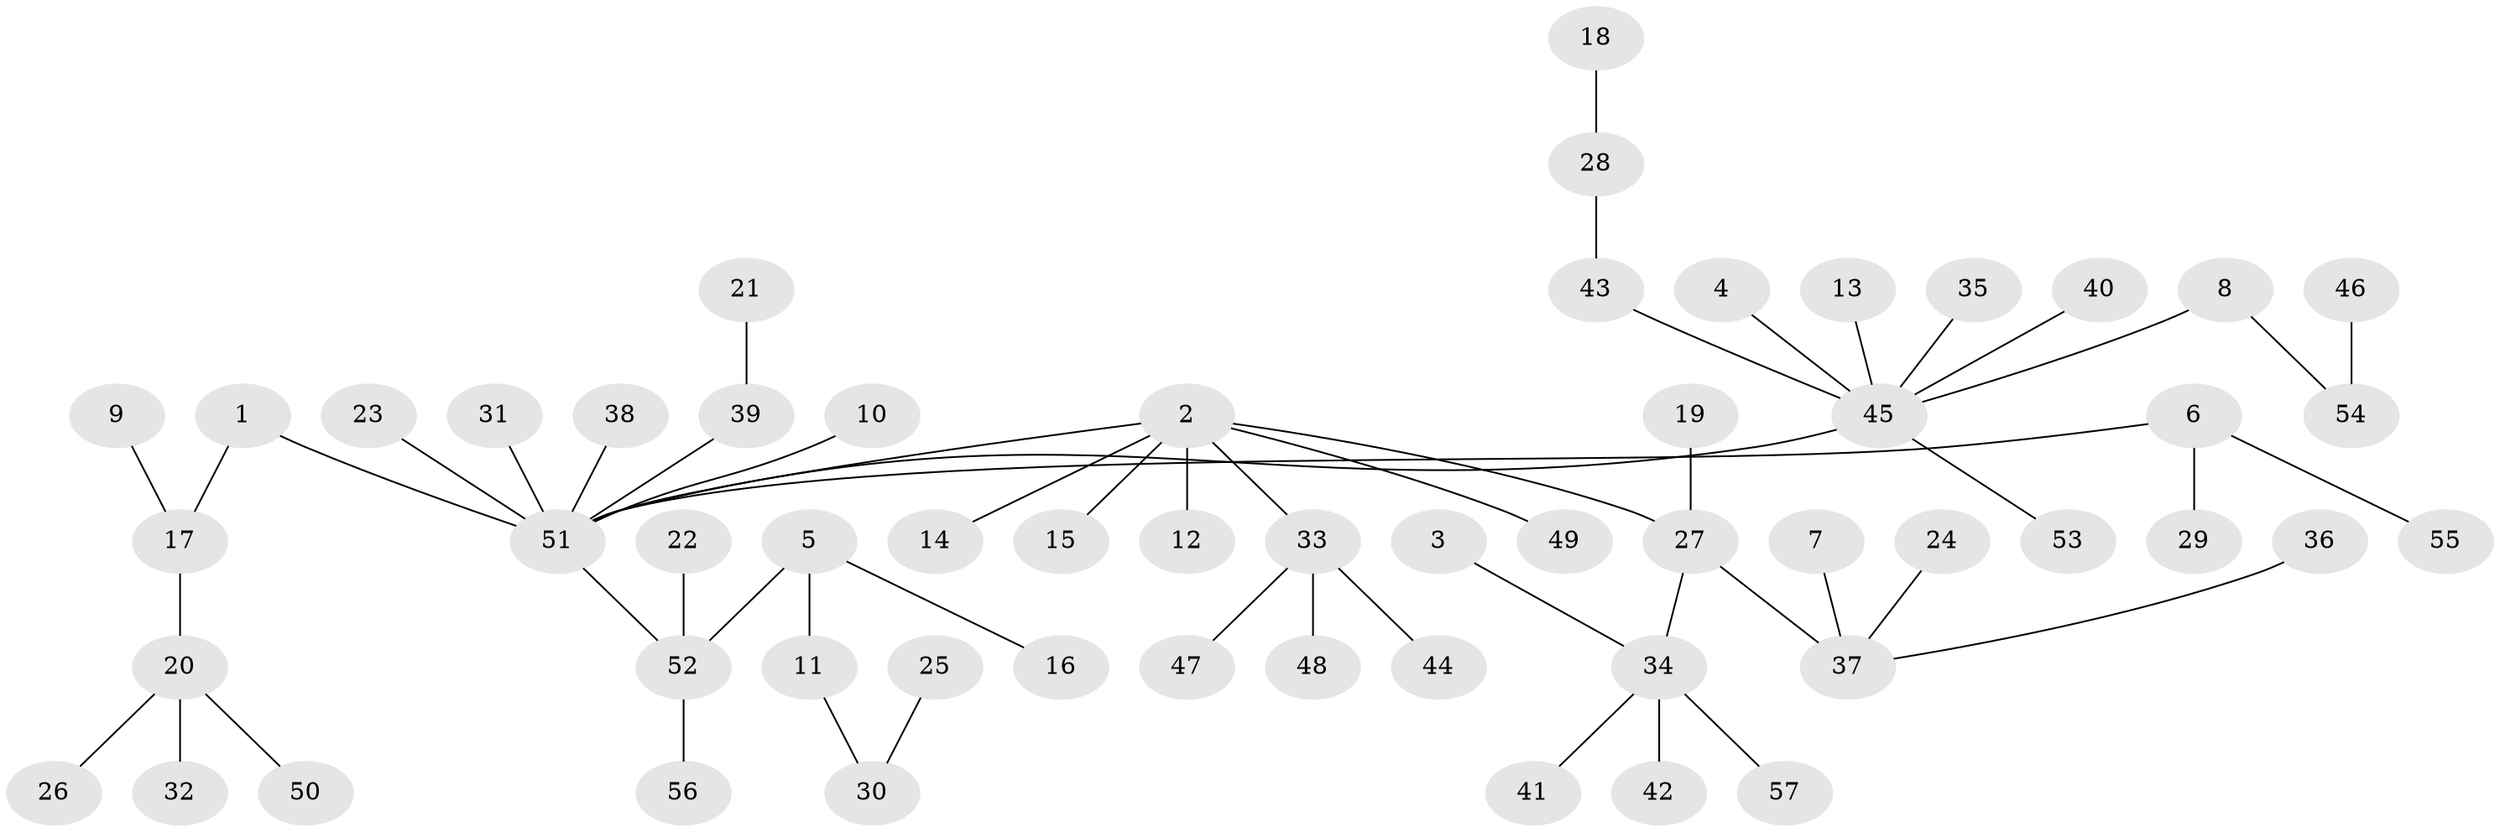// original degree distribution, {3: 0.12280701754385964, 4: 0.043859649122807015, 5: 0.05263157894736842, 11: 0.008771929824561403, 6: 0.008771929824561403, 2: 0.2631578947368421, 1: 0.5}
// Generated by graph-tools (version 1.1) at 2025/26/03/09/25 03:26:28]
// undirected, 57 vertices, 56 edges
graph export_dot {
graph [start="1"]
  node [color=gray90,style=filled];
  1;
  2;
  3;
  4;
  5;
  6;
  7;
  8;
  9;
  10;
  11;
  12;
  13;
  14;
  15;
  16;
  17;
  18;
  19;
  20;
  21;
  22;
  23;
  24;
  25;
  26;
  27;
  28;
  29;
  30;
  31;
  32;
  33;
  34;
  35;
  36;
  37;
  38;
  39;
  40;
  41;
  42;
  43;
  44;
  45;
  46;
  47;
  48;
  49;
  50;
  51;
  52;
  53;
  54;
  55;
  56;
  57;
  1 -- 17 [weight=1.0];
  1 -- 51 [weight=1.0];
  2 -- 12 [weight=1.0];
  2 -- 14 [weight=1.0];
  2 -- 15 [weight=1.0];
  2 -- 27 [weight=1.0];
  2 -- 33 [weight=1.0];
  2 -- 49 [weight=1.0];
  2 -- 51 [weight=1.0];
  3 -- 34 [weight=1.0];
  4 -- 45 [weight=1.0];
  5 -- 11 [weight=1.0];
  5 -- 16 [weight=1.0];
  5 -- 52 [weight=1.0];
  6 -- 29 [weight=1.0];
  6 -- 51 [weight=1.0];
  6 -- 55 [weight=1.0];
  7 -- 37 [weight=1.0];
  8 -- 45 [weight=1.0];
  8 -- 54 [weight=1.0];
  9 -- 17 [weight=1.0];
  10 -- 51 [weight=1.0];
  11 -- 30 [weight=1.0];
  13 -- 45 [weight=1.0];
  17 -- 20 [weight=1.0];
  18 -- 28 [weight=1.0];
  19 -- 27 [weight=1.0];
  20 -- 26 [weight=1.0];
  20 -- 32 [weight=1.0];
  20 -- 50 [weight=1.0];
  21 -- 39 [weight=1.0];
  22 -- 52 [weight=1.0];
  23 -- 51 [weight=1.0];
  24 -- 37 [weight=1.0];
  25 -- 30 [weight=1.0];
  27 -- 34 [weight=1.0];
  27 -- 37 [weight=1.0];
  28 -- 43 [weight=1.0];
  31 -- 51 [weight=1.0];
  33 -- 44 [weight=1.0];
  33 -- 47 [weight=1.0];
  33 -- 48 [weight=1.0];
  34 -- 41 [weight=1.0];
  34 -- 42 [weight=1.0];
  34 -- 57 [weight=1.0];
  35 -- 45 [weight=1.0];
  36 -- 37 [weight=1.0];
  38 -- 51 [weight=1.0];
  39 -- 51 [weight=1.0];
  40 -- 45 [weight=1.0];
  43 -- 45 [weight=1.0];
  45 -- 51 [weight=1.0];
  45 -- 53 [weight=1.0];
  46 -- 54 [weight=1.0];
  51 -- 52 [weight=1.0];
  52 -- 56 [weight=1.0];
}
